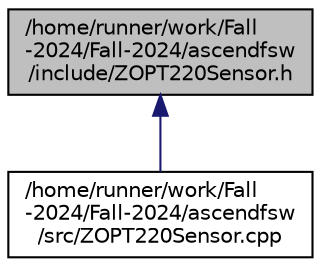 digraph "/home/runner/work/Fall-2024/Fall-2024/ascendfsw/include/ZOPT220Sensor.h"
{
 // INTERACTIVE_SVG=YES
 // LATEX_PDF_SIZE
  bgcolor="transparent";
  edge [fontname="Helvetica",fontsize="10",labelfontname="Helvetica",labelfontsize="10"];
  node [fontname="Helvetica",fontsize="10",shape=record];
  Node1 [label="/home/runner/work/Fall\l-2024/Fall-2024/ascendfsw\l/include/ZOPT220Sensor.h",height=0.2,width=0.4,color="black", fillcolor="grey75", style="filled", fontcolor="black",tooltip=" "];
  Node1 -> Node2 [dir="back",color="midnightblue",fontsize="10",style="solid",fontname="Helvetica"];
  Node2 [label="/home/runner/work/Fall\l-2024/Fall-2024/ascendfsw\l/src/ZOPT220Sensor.cpp",height=0.2,width=0.4,color="black",URL="$ZOPT220Sensor_8cpp.html",tooltip=" "];
}
